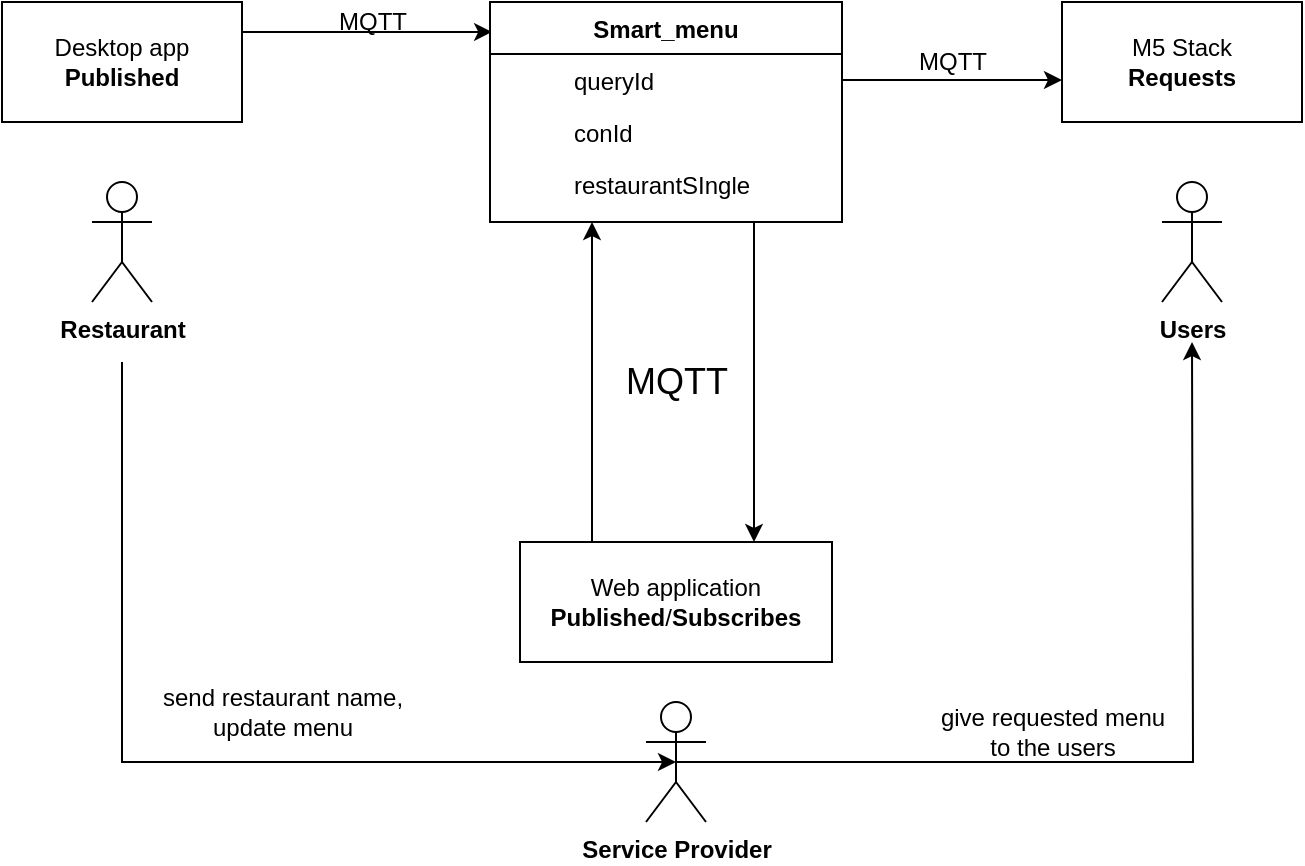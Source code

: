 <mxfile version="12.9.3" type="device"><diagram id="KAjU6YRW5r6DWBUi3eQG" name="Page-1"><mxGraphModel dx="1186" dy="662" grid="1" gridSize="10" guides="1" tooltips="1" connect="1" arrows="1" fold="1" page="1" pageScale="1" pageWidth="827" pageHeight="1169" math="0" shadow="0"><root><mxCell id="0"/><mxCell id="1" parent="0"/><mxCell id="ZmlRxDcmsPhFRbqwAsqT-62" style="edgeStyle=orthogonalEdgeStyle;rounded=0;orthogonalLoop=1;jettySize=auto;html=1;exitX=1;exitY=0.25;exitDx=0;exitDy=0;entryX=0.006;entryY=0.136;entryDx=0;entryDy=0;entryPerimeter=0;" edge="1" parent="1" source="ZmlRxDcmsPhFRbqwAsqT-33" target="ZmlRxDcmsPhFRbqwAsqT-1"><mxGeometry relative="1" as="geometry"/></mxCell><mxCell id="ZmlRxDcmsPhFRbqwAsqT-33" value="Desktop app&lt;br&gt;&lt;b&gt;Published&lt;/b&gt;" style="rounded=0;whiteSpace=wrap;html=1;" vertex="1" parent="1"><mxGeometry x="110" y="160" width="120" height="60" as="geometry"/></mxCell><mxCell id="ZmlRxDcmsPhFRbqwAsqT-34" value="M5 Stack&lt;br&gt;&lt;b&gt;Requests&lt;/b&gt;" style="rounded=0;whiteSpace=wrap;html=1;" vertex="1" parent="1"><mxGeometry x="640" y="160" width="120" height="60" as="geometry"/></mxCell><mxCell id="ZmlRxDcmsPhFRbqwAsqT-42" style="edgeStyle=orthogonalEdgeStyle;rounded=0;orthogonalLoop=1;jettySize=auto;html=1;exitX=0.25;exitY=0;exitDx=0;exitDy=0;" edge="1" parent="1" source="ZmlRxDcmsPhFRbqwAsqT-35"><mxGeometry relative="1" as="geometry"><mxPoint x="405" y="270" as="targetPoint"/><Array as="points"><mxPoint x="405" y="430"/></Array></mxGeometry></mxCell><mxCell id="ZmlRxDcmsPhFRbqwAsqT-35" value="Web application&lt;br&gt;&lt;b&gt;Published&lt;/b&gt;/&lt;b&gt;Subscribes&lt;/b&gt;" style="rounded=0;whiteSpace=wrap;html=1;" vertex="1" parent="1"><mxGeometry x="369" y="430" width="156" height="60" as="geometry"/></mxCell><mxCell id="ZmlRxDcmsPhFRbqwAsqT-43" style="edgeStyle=orthogonalEdgeStyle;rounded=0;orthogonalLoop=1;jettySize=auto;html=1;exitX=0.75;exitY=1;exitDx=0;exitDy=0;entryX=0.75;entryY=0;entryDx=0;entryDy=0;" edge="1" parent="1" source="ZmlRxDcmsPhFRbqwAsqT-1" target="ZmlRxDcmsPhFRbqwAsqT-35"><mxGeometry relative="1" as="geometry"><Array as="points"><mxPoint x="486" y="290"/></Array></mxGeometry></mxCell><mxCell id="ZmlRxDcmsPhFRbqwAsqT-1" value="Smart_menu" style="swimlane;fontStyle=1;childLayout=stackLayout;horizontal=1;startSize=26;horizontalStack=0;resizeParent=1;resizeLast=0;collapsible=1;marginBottom=0;rounded=0;shadow=0;strokeWidth=1;strokeColor=#000000;" vertex="1" parent="1"><mxGeometry x="354" y="160" width="176" height="110" as="geometry"><mxRectangle x="260" y="80" width="160" height="26" as="alternateBounds"/></mxGeometry></mxCell><mxCell id="ZmlRxDcmsPhFRbqwAsqT-2" value="queryId" style="shape=partialRectangle;top=0;left=0;right=0;bottom=1;align=left;verticalAlign=top;fillColor=none;spacingLeft=40;spacingRight=4;overflow=hidden;rotatable=0;points=[[0,0.5],[1,0.5]];portConstraint=eastwest;dropTarget=0;rounded=0;shadow=0;strokeWidth=1;fontStyle=0;strokeColor=none;" vertex="1" parent="ZmlRxDcmsPhFRbqwAsqT-1"><mxGeometry y="26" width="176" height="26" as="geometry"/></mxCell><mxCell id="ZmlRxDcmsPhFRbqwAsqT-3" value="" style="shape=partialRectangle;top=0;left=0;bottom=0;fillColor=none;align=left;verticalAlign=top;spacingLeft=4;spacingRight=4;overflow=hidden;rotatable=0;points=[];portConstraint=eastwest;part=1;strokeColor=none;" vertex="1" connectable="0" parent="ZmlRxDcmsPhFRbqwAsqT-2"><mxGeometry width="36" height="26" as="geometry"/></mxCell><mxCell id="ZmlRxDcmsPhFRbqwAsqT-14" value="conId" style="shape=partialRectangle;top=0;left=0;right=0;bottom=1;align=left;verticalAlign=top;fillColor=none;spacingLeft=40;spacingRight=4;overflow=hidden;rotatable=0;points=[[0,0.5],[1,0.5]];portConstraint=eastwest;dropTarget=0;rounded=0;shadow=0;strokeWidth=1;fontStyle=0;strokeColor=none;" vertex="1" parent="ZmlRxDcmsPhFRbqwAsqT-1"><mxGeometry y="52" width="176" height="26" as="geometry"/></mxCell><mxCell id="ZmlRxDcmsPhFRbqwAsqT-15" value="" style="shape=partialRectangle;top=0;left=0;bottom=0;fillColor=none;align=left;verticalAlign=top;spacingLeft=4;spacingRight=4;overflow=hidden;rotatable=0;points=[];portConstraint=eastwest;part=1;strokeColor=none;" vertex="1" connectable="0" parent="ZmlRxDcmsPhFRbqwAsqT-14"><mxGeometry width="36" height="26" as="geometry"/></mxCell><mxCell id="ZmlRxDcmsPhFRbqwAsqT-16" value="restaurantSIngle" style="shape=partialRectangle;top=0;left=0;right=0;bottom=1;align=left;verticalAlign=top;fillColor=none;spacingLeft=40;spacingRight=4;overflow=hidden;rotatable=0;points=[[0,0.5],[1,0.5]];portConstraint=eastwest;dropTarget=0;rounded=0;shadow=0;strokeWidth=1;fontStyle=0;strokeColor=none;" vertex="1" parent="ZmlRxDcmsPhFRbqwAsqT-1"><mxGeometry y="78" width="176" height="26" as="geometry"/></mxCell><mxCell id="ZmlRxDcmsPhFRbqwAsqT-17" value="" style="shape=partialRectangle;top=0;left=0;bottom=0;fillColor=none;align=left;verticalAlign=top;spacingLeft=4;spacingRight=4;overflow=hidden;rotatable=0;points=[];portConstraint=eastwest;part=1;strokeColor=none;" vertex="1" connectable="0" parent="ZmlRxDcmsPhFRbqwAsqT-16"><mxGeometry width="36" height="26" as="geometry"/></mxCell><mxCell id="ZmlRxDcmsPhFRbqwAsqT-37" style="edgeStyle=orthogonalEdgeStyle;rounded=0;orthogonalLoop=1;jettySize=auto;html=1;exitX=1;exitY=0.5;exitDx=0;exitDy=0;" edge="1" parent="1" source="ZmlRxDcmsPhFRbqwAsqT-2"><mxGeometry relative="1" as="geometry"><mxPoint x="640" y="199" as="targetPoint"/></mxGeometry></mxCell><mxCell id="ZmlRxDcmsPhFRbqwAsqT-38" value="MQTT" style="text;html=1;align=center;verticalAlign=middle;resizable=0;points=[];autosize=1;" vertex="1" parent="1"><mxGeometry x="270" y="160" width="50" height="20" as="geometry"/></mxCell><mxCell id="ZmlRxDcmsPhFRbqwAsqT-39" value="MQTT" style="text;html=1;align=center;verticalAlign=middle;resizable=0;points=[];autosize=1;" vertex="1" parent="1"><mxGeometry x="560" y="180" width="50" height="20" as="geometry"/></mxCell><mxCell id="ZmlRxDcmsPhFRbqwAsqT-44" value="&lt;font style=&quot;font-size: 18px&quot;&gt;MQTT&lt;/font&gt;" style="text;html=1;align=center;verticalAlign=middle;resizable=0;points=[];autosize=1;" vertex="1" parent="1"><mxGeometry x="412" y="340" width="70" height="20" as="geometry"/></mxCell><mxCell id="ZmlRxDcmsPhFRbqwAsqT-53" style="edgeStyle=orthogonalEdgeStyle;rounded=0;orthogonalLoop=1;jettySize=auto;html=1;entryX=0.5;entryY=0.5;entryDx=0;entryDy=0;entryPerimeter=0;" edge="1" parent="1" target="ZmlRxDcmsPhFRbqwAsqT-51"><mxGeometry relative="1" as="geometry"><mxPoint x="170" y="610" as="targetPoint"/><mxPoint x="170" y="340" as="sourcePoint"/><Array as="points"><mxPoint x="170" y="540"/></Array></mxGeometry></mxCell><mxCell id="ZmlRxDcmsPhFRbqwAsqT-47" value="&lt;b&gt;Restaurant&lt;/b&gt;" style="shape=umlActor;verticalLabelPosition=bottom;labelBackgroundColor=#ffffff;verticalAlign=top;html=1;outlineConnect=0;" vertex="1" parent="1"><mxGeometry x="155" y="250" width="30" height="60" as="geometry"/></mxCell><mxCell id="ZmlRxDcmsPhFRbqwAsqT-49" value="&lt;b&gt;Users&lt;/b&gt;" style="shape=umlActor;verticalLabelPosition=bottom;labelBackgroundColor=#ffffff;verticalAlign=top;html=1;outlineConnect=0;" vertex="1" parent="1"><mxGeometry x="690" y="250" width="30" height="60" as="geometry"/></mxCell><mxCell id="ZmlRxDcmsPhFRbqwAsqT-56" style="edgeStyle=orthogonalEdgeStyle;rounded=0;orthogonalLoop=1;jettySize=auto;html=1;exitX=0.5;exitY=0.5;exitDx=0;exitDy=0;exitPerimeter=0;" edge="1" parent="1" source="ZmlRxDcmsPhFRbqwAsqT-51"><mxGeometry relative="1" as="geometry"><mxPoint x="705" y="330" as="targetPoint"/></mxGeometry></mxCell><mxCell id="ZmlRxDcmsPhFRbqwAsqT-51" value="&lt;b&gt;Service Provider&lt;/b&gt;" style="shape=umlActor;verticalLabelPosition=bottom;labelBackgroundColor=#ffffff;verticalAlign=top;html=1;outlineConnect=0;" vertex="1" parent="1"><mxGeometry x="432" y="510" width="30" height="60" as="geometry"/></mxCell><mxCell id="ZmlRxDcmsPhFRbqwAsqT-55" value="send restaurant name,&lt;br&gt;update menu" style="text;html=1;align=center;verticalAlign=middle;resizable=0;points=[];autosize=1;" vertex="1" parent="1"><mxGeometry x="180" y="500" width="140" height="30" as="geometry"/></mxCell><mxCell id="ZmlRxDcmsPhFRbqwAsqT-57" value="give requested menu &lt;br&gt;to the users" style="text;html=1;align=center;verticalAlign=middle;resizable=0;points=[];autosize=1;" vertex="1" parent="1"><mxGeometry x="570" y="510" width="130" height="30" as="geometry"/></mxCell></root></mxGraphModel></diagram></mxfile>